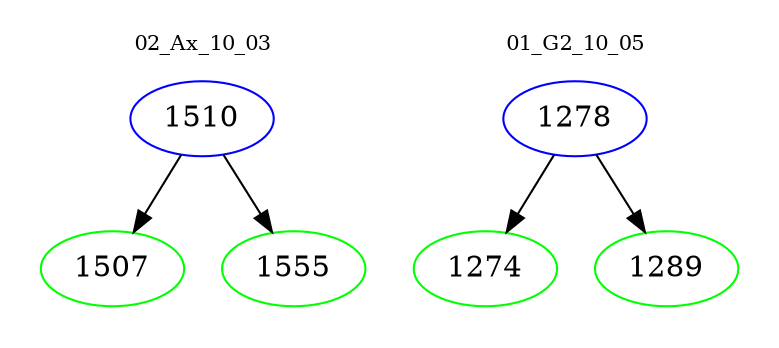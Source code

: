 digraph{
subgraph cluster_0 {
color = white
label = "02_Ax_10_03";
fontsize=10;
T0_1510 [label="1510", color="blue"]
T0_1510 -> T0_1507 [color="black"]
T0_1507 [label="1507", color="green"]
T0_1510 -> T0_1555 [color="black"]
T0_1555 [label="1555", color="green"]
}
subgraph cluster_1 {
color = white
label = "01_G2_10_05";
fontsize=10;
T1_1278 [label="1278", color="blue"]
T1_1278 -> T1_1274 [color="black"]
T1_1274 [label="1274", color="green"]
T1_1278 -> T1_1289 [color="black"]
T1_1289 [label="1289", color="green"]
}
}
